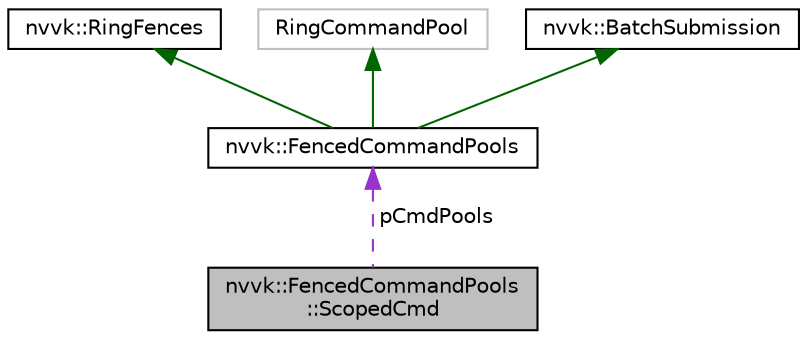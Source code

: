 digraph "nvvk::FencedCommandPools::ScopedCmd"
{
 // LATEX_PDF_SIZE
  edge [fontname="Helvetica",fontsize="10",labelfontname="Helvetica",labelfontsize="10"];
  node [fontname="Helvetica",fontsize="10",shape=record];
  Node1 [label="nvvk::FencedCommandPools\l::ScopedCmd",height=0.2,width=0.4,color="black", fillcolor="grey75", style="filled", fontcolor="black",tooltip=" "];
  Node2 -> Node1 [dir="back",color="darkorchid3",fontsize="10",style="dashed",label=" pCmdPools" ,fontname="Helvetica"];
  Node2 [label="nvvk::FencedCommandPools",height=0.2,width=0.4,color="black", fillcolor="white", style="filled",URL="$classnvvk_1_1_fenced_command_pools.html",tooltip=" "];
  Node3 -> Node2 [dir="back",color="darkgreen",fontsize="10",style="solid",fontname="Helvetica"];
  Node3 [label="nvvk::RingFences",height=0.2,width=0.4,color="black", fillcolor="white", style="filled",URL="$classnvvk_1_1_ring_fences.html",tooltip=" "];
  Node4 -> Node2 [dir="back",color="darkgreen",fontsize="10",style="solid",fontname="Helvetica"];
  Node4 [label="RingCommandPool",height=0.2,width=0.4,color="grey75", fillcolor="white", style="filled",tooltip=" "];
  Node5 -> Node2 [dir="back",color="darkgreen",fontsize="10",style="solid",fontname="Helvetica"];
  Node5 [label="nvvk::BatchSubmission",height=0.2,width=0.4,color="black", fillcolor="white", style="filled",URL="$classnvvk_1_1_batch_submission.html",tooltip=" "];
}
